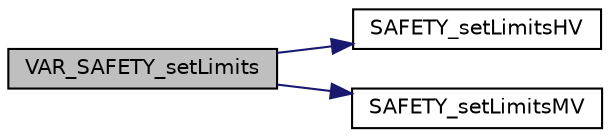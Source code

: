 digraph "VAR_SAFETY_setLimits"
{
 // LATEX_PDF_SIZE
  edge [fontname="Helvetica",fontsize="10",labelfontname="Helvetica",labelfontsize="10"];
  node [fontname="Helvetica",fontsize="10",shape=record];
  rankdir="LR";
  Node1 [label="VAR_SAFETY_setLimits",height=0.2,width=0.4,color="black", fillcolor="grey75", style="filled", fontcolor="black",tooltip=" "];
  Node1 -> Node2 [color="midnightblue",fontsize="10",style="solid",fontname="Helvetica"];
  Node2 [label="SAFETY_setLimitsHV",height=0.2,width=0.4,color="black", fillcolor="white", style="filled",URL="$safety_8c.html#a45ac21912db5ff24183d7fe440cc1a5a",tooltip=" "];
  Node1 -> Node3 [color="midnightblue",fontsize="10",style="solid",fontname="Helvetica"];
  Node3 [label="SAFETY_setLimitsMV",height=0.2,width=0.4,color="black", fillcolor="white", style="filled",URL="$safety_8c.html#aad0d410848ba4b16f845889a6645b4f4",tooltip=" "];
}

